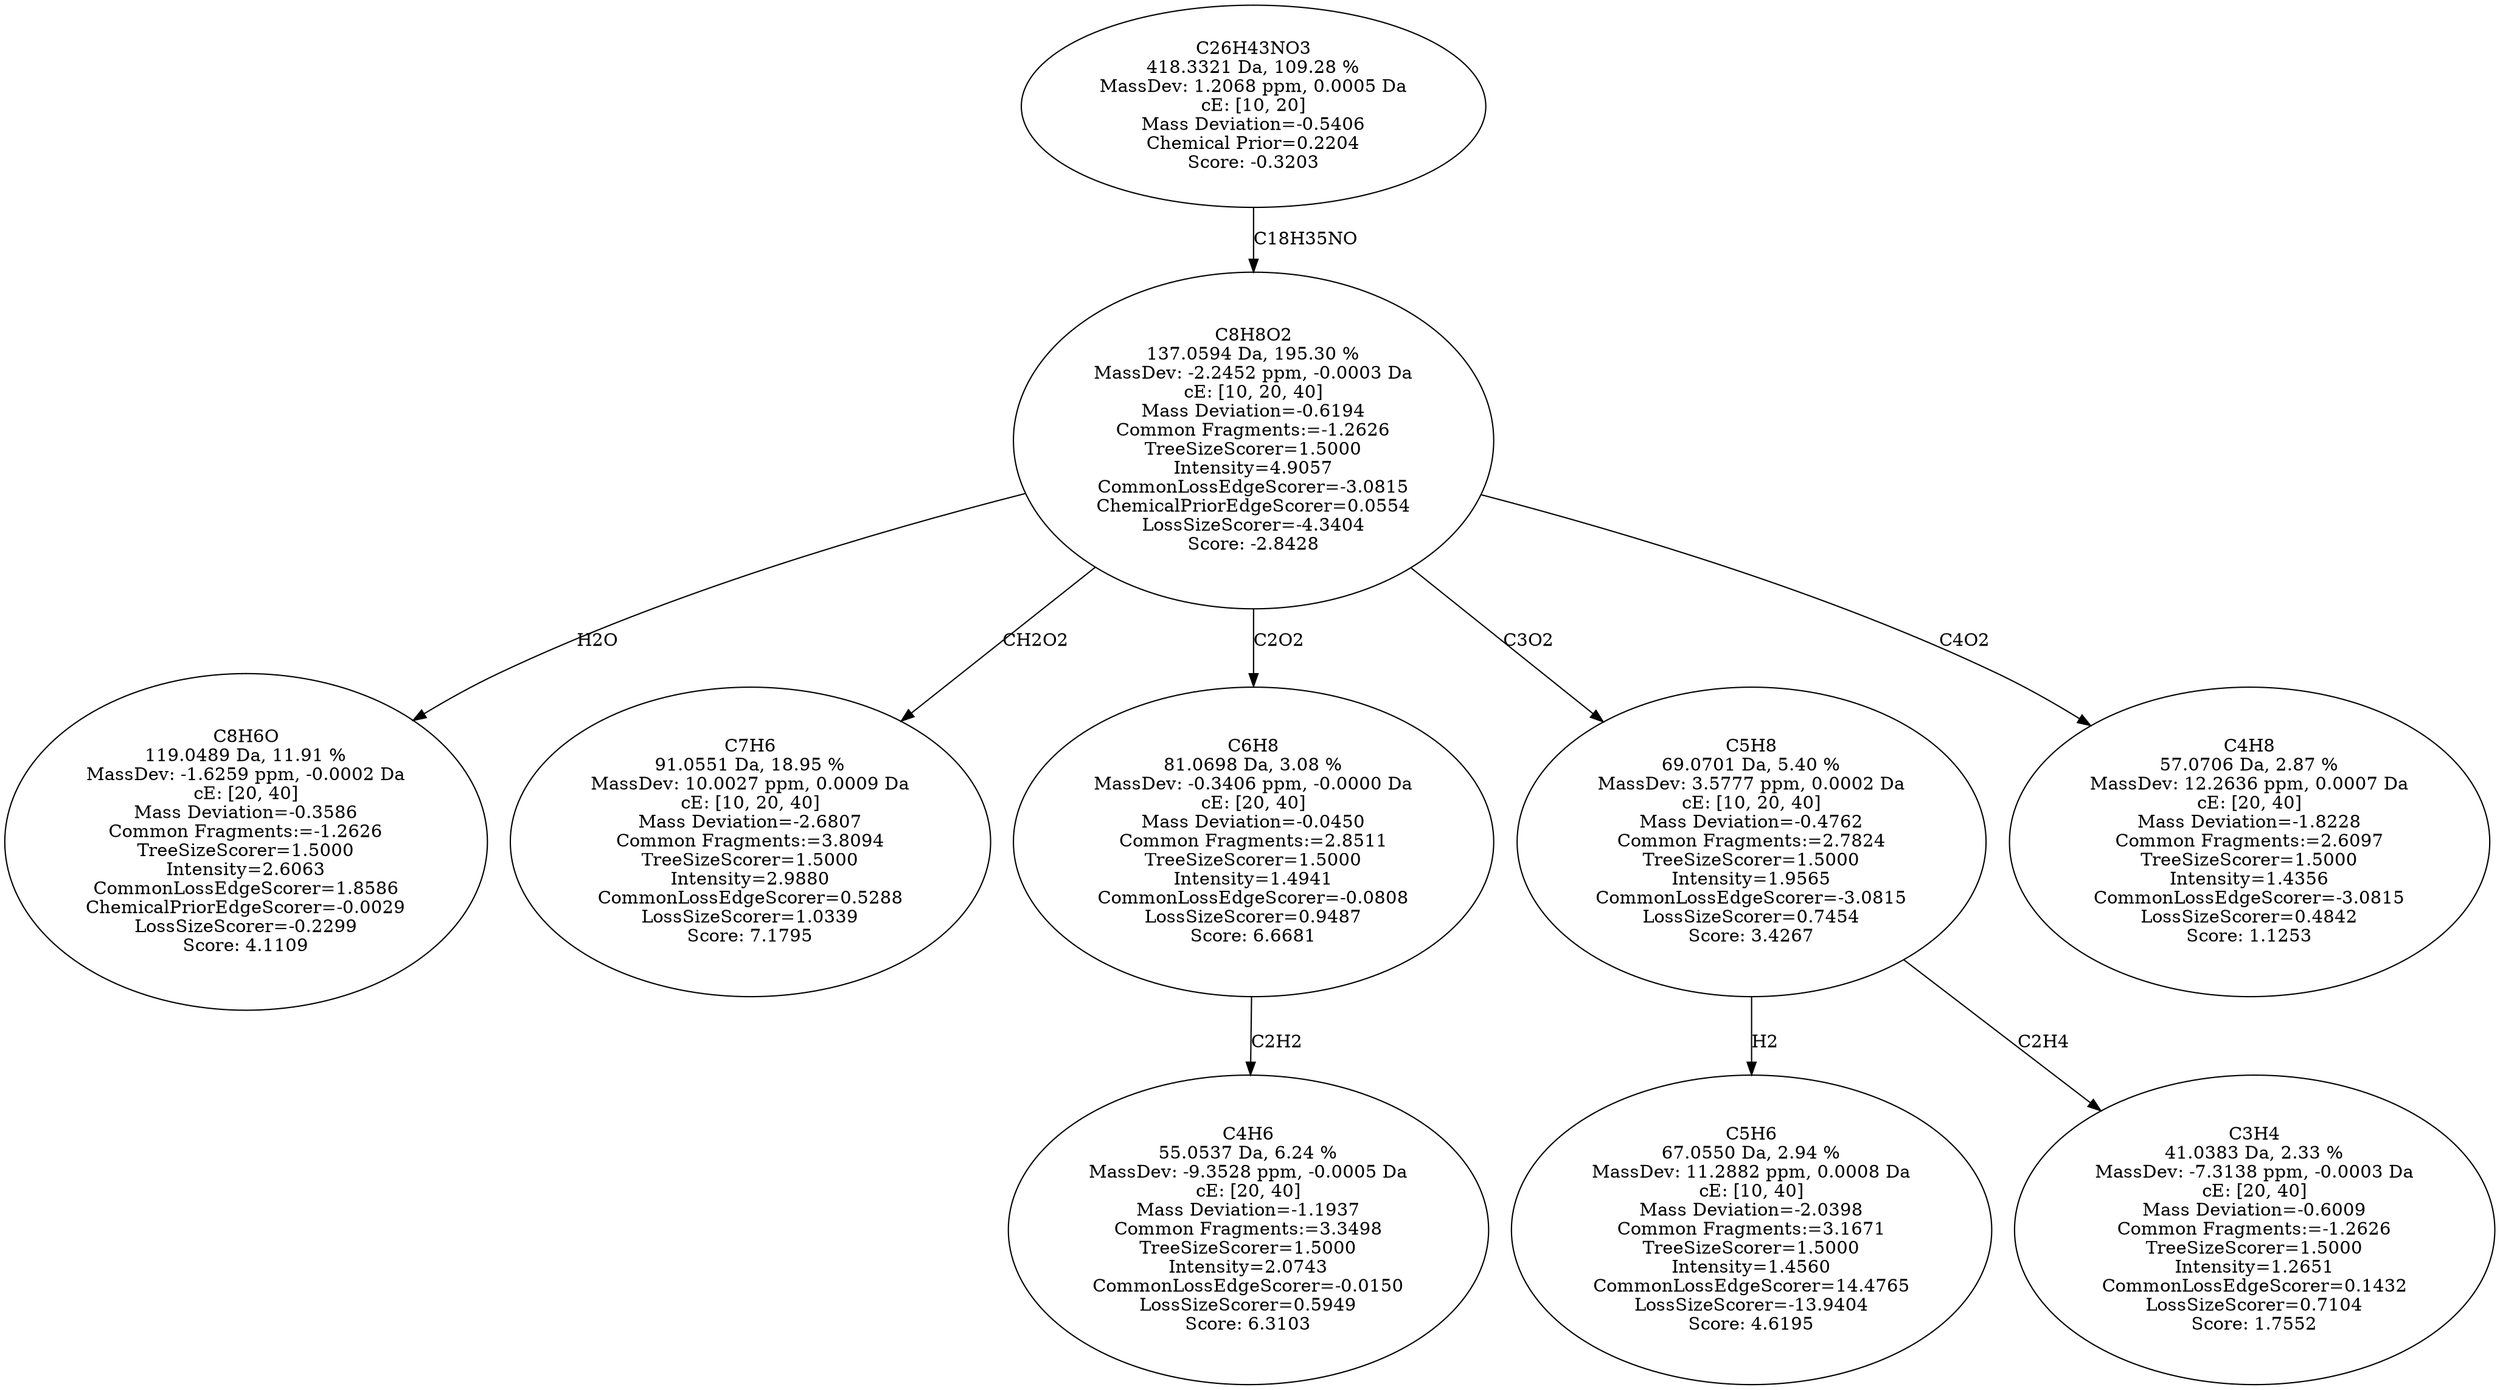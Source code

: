 strict digraph {
v1 [label="C8H6O\n119.0489 Da, 11.91 %\nMassDev: -1.6259 ppm, -0.0002 Da\ncE: [20, 40]\nMass Deviation=-0.3586\nCommon Fragments:=-1.2626\nTreeSizeScorer=1.5000\nIntensity=2.6063\nCommonLossEdgeScorer=1.8586\nChemicalPriorEdgeScorer=-0.0029\nLossSizeScorer=-0.2299\nScore: 4.1109"];
v2 [label="C7H6\n91.0551 Da, 18.95 %\nMassDev: 10.0027 ppm, 0.0009 Da\ncE: [10, 20, 40]\nMass Deviation=-2.6807\nCommon Fragments:=3.8094\nTreeSizeScorer=1.5000\nIntensity=2.9880\nCommonLossEdgeScorer=0.5288\nLossSizeScorer=1.0339\nScore: 7.1795"];
v3 [label="C4H6\n55.0537 Da, 6.24 %\nMassDev: -9.3528 ppm, -0.0005 Da\ncE: [20, 40]\nMass Deviation=-1.1937\nCommon Fragments:=3.3498\nTreeSizeScorer=1.5000\nIntensity=2.0743\nCommonLossEdgeScorer=-0.0150\nLossSizeScorer=0.5949\nScore: 6.3103"];
v4 [label="C6H8\n81.0698 Da, 3.08 %\nMassDev: -0.3406 ppm, -0.0000 Da\ncE: [20, 40]\nMass Deviation=-0.0450\nCommon Fragments:=2.8511\nTreeSizeScorer=1.5000\nIntensity=1.4941\nCommonLossEdgeScorer=-0.0808\nLossSizeScorer=0.9487\nScore: 6.6681"];
v5 [label="C5H6\n67.0550 Da, 2.94 %\nMassDev: 11.2882 ppm, 0.0008 Da\ncE: [10, 40]\nMass Deviation=-2.0398\nCommon Fragments:=3.1671\nTreeSizeScorer=1.5000\nIntensity=1.4560\nCommonLossEdgeScorer=14.4765\nLossSizeScorer=-13.9404\nScore: 4.6195"];
v6 [label="C3H4\n41.0383 Da, 2.33 %\nMassDev: -7.3138 ppm, -0.0003 Da\ncE: [20, 40]\nMass Deviation=-0.6009\nCommon Fragments:=-1.2626\nTreeSizeScorer=1.5000\nIntensity=1.2651\nCommonLossEdgeScorer=0.1432\nLossSizeScorer=0.7104\nScore: 1.7552"];
v7 [label="C5H8\n69.0701 Da, 5.40 %\nMassDev: 3.5777 ppm, 0.0002 Da\ncE: [10, 20, 40]\nMass Deviation=-0.4762\nCommon Fragments:=2.7824\nTreeSizeScorer=1.5000\nIntensity=1.9565\nCommonLossEdgeScorer=-3.0815\nLossSizeScorer=0.7454\nScore: 3.4267"];
v8 [label="C4H8\n57.0706 Da, 2.87 %\nMassDev: 12.2636 ppm, 0.0007 Da\ncE: [20, 40]\nMass Deviation=-1.8228\nCommon Fragments:=2.6097\nTreeSizeScorer=1.5000\nIntensity=1.4356\nCommonLossEdgeScorer=-3.0815\nLossSizeScorer=0.4842\nScore: 1.1253"];
v9 [label="C8H8O2\n137.0594 Da, 195.30 %\nMassDev: -2.2452 ppm, -0.0003 Da\ncE: [10, 20, 40]\nMass Deviation=-0.6194\nCommon Fragments:=-1.2626\nTreeSizeScorer=1.5000\nIntensity=4.9057\nCommonLossEdgeScorer=-3.0815\nChemicalPriorEdgeScorer=0.0554\nLossSizeScorer=-4.3404\nScore: -2.8428"];
v10 [label="C26H43NO3\n418.3321 Da, 109.28 %\nMassDev: 1.2068 ppm, 0.0005 Da\ncE: [10, 20]\nMass Deviation=-0.5406\nChemical Prior=0.2204\nScore: -0.3203"];
v9 -> v1 [label="H2O"];
v9 -> v2 [label="CH2O2"];
v4 -> v3 [label="C2H2"];
v9 -> v4 [label="C2O2"];
v7 -> v5 [label="H2"];
v7 -> v6 [label="C2H4"];
v9 -> v7 [label="C3O2"];
v9 -> v8 [label="C4O2"];
v10 -> v9 [label="C18H35NO"];
}
